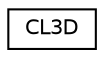 digraph "Graphical Class Hierarchy"
{
  edge [fontname="Helvetica",fontsize="10",labelfontname="Helvetica",labelfontsize="10"];
  node [fontname="Helvetica",fontsize="10",shape=record];
  rankdir="LR";
  Node0 [label="CL3D",height=0.2,width=0.4,color="black", fillcolor="white", style="filled",URL="$classCL3D.html"];
}
